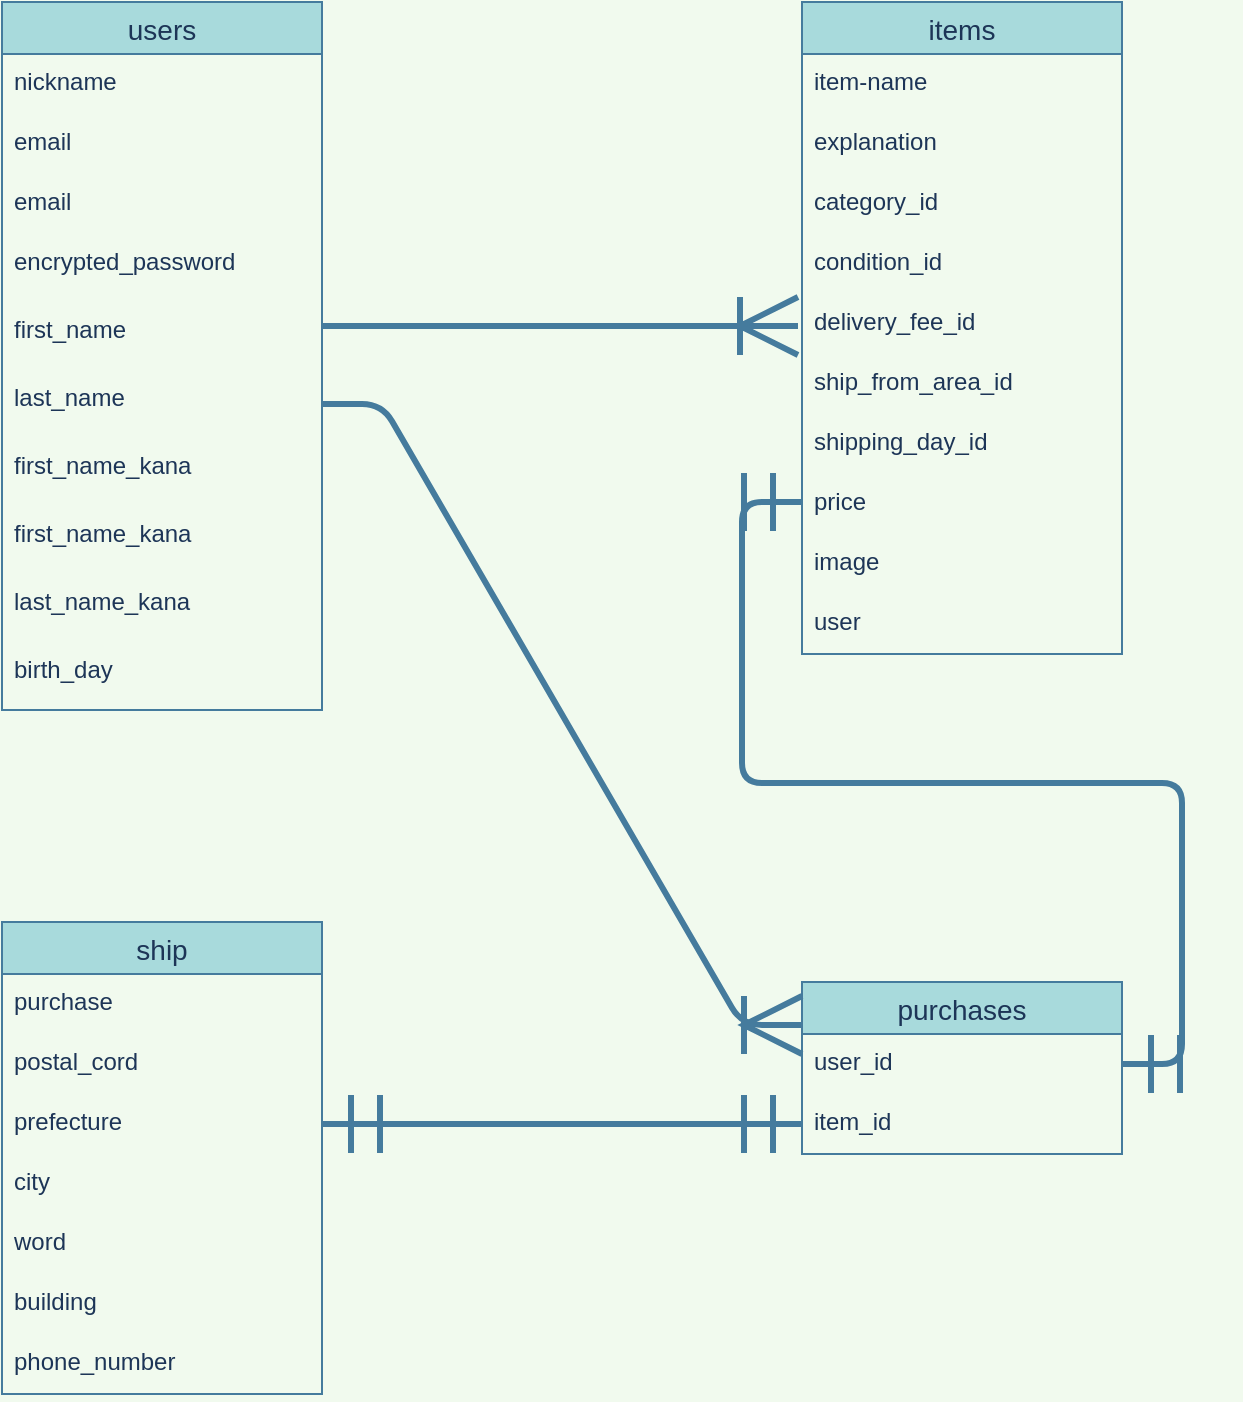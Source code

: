 <mxfile>
    <diagram id="6SXXWPHwMQVQbn5YZGwT" name="ページ1">
        <mxGraphModel dx="601" dy="590" grid="1" gridSize="10" guides="1" tooltips="1" connect="1" arrows="1" fold="1" page="1" pageScale="1" pageWidth="850" pageHeight="1100" background="#F1FAEE" math="0" shadow="0">
            <root>
                <mxCell id="0"/>
                <mxCell id="1" parent="0"/>
                <mxCell id="56" value="users" style="swimlane;fontStyle=0;childLayout=stackLayout;horizontal=1;startSize=26;horizontalStack=0;resizeParent=1;resizeParentMax=0;resizeLast=0;collapsible=1;marginBottom=0;align=center;fontSize=14;fillColor=#A8DADC;strokeColor=#457B9D;fontColor=#1D3557;" vertex="1" parent="1">
                    <mxGeometry x="160" y="150" width="160" height="354" as="geometry"/>
                </mxCell>
                <mxCell id="57" value="nickname" style="text;strokeColor=none;fillColor=none;spacingLeft=4;spacingRight=4;overflow=hidden;rotatable=0;points=[[0,0.5],[1,0.5]];portConstraint=eastwest;fontSize=12;fontColor=#1D3557;" vertex="1" parent="56">
                    <mxGeometry y="26" width="160" height="30" as="geometry"/>
                </mxCell>
                <mxCell id="58" value="email" style="text;strokeColor=none;fillColor=none;spacingLeft=4;spacingRight=4;overflow=hidden;rotatable=0;points=[[0,0.5],[1,0.5]];portConstraint=eastwest;fontSize=12;fontColor=#1D3557;" vertex="1" parent="56">
                    <mxGeometry y="56" width="160" height="30" as="geometry"/>
                </mxCell>
                <mxCell id="59" value="email" style="text;strokeColor=none;fillColor=none;spacingLeft=4;spacingRight=4;overflow=hidden;rotatable=0;points=[[0,0.5],[1,0.5]];portConstraint=eastwest;fontSize=12;fontColor=#1D3557;" vertex="1" parent="56">
                    <mxGeometry y="86" width="160" height="30" as="geometry"/>
                </mxCell>
                <mxCell id="60" value="encrypted_password" style="text;strokeColor=none;fillColor=none;spacingLeft=4;spacingRight=4;overflow=hidden;rotatable=0;points=[[0,0.5],[1,0.5]];portConstraint=eastwest;fontSize=12;fontColor=#1D3557;" vertex="1" parent="56">
                    <mxGeometry y="116" width="160" height="34" as="geometry"/>
                </mxCell>
                <mxCell id="61" value="first_name" style="text;strokeColor=none;fillColor=none;spacingLeft=4;spacingRight=4;overflow=hidden;rotatable=0;points=[[0,0.5],[1,0.5]];portConstraint=eastwest;fontSize=12;fontColor=#1D3557;" vertex="1" parent="56">
                    <mxGeometry y="150" width="160" height="34" as="geometry"/>
                </mxCell>
                <mxCell id="62" value="last_name" style="text;strokeColor=none;fillColor=none;spacingLeft=4;spacingRight=4;overflow=hidden;rotatable=0;points=[[0,0.5],[1,0.5]];portConstraint=eastwest;fontSize=12;fontColor=#1D3557;" vertex="1" parent="56">
                    <mxGeometry y="184" width="160" height="34" as="geometry"/>
                </mxCell>
                <mxCell id="63" value="first_name_kana" style="text;strokeColor=none;fillColor=none;spacingLeft=4;spacingRight=4;overflow=hidden;rotatable=0;points=[[0,0.5],[1,0.5]];portConstraint=eastwest;fontSize=12;fontColor=#1D3557;" vertex="1" parent="56">
                    <mxGeometry y="218" width="160" height="34" as="geometry"/>
                </mxCell>
                <mxCell id="64" value="first_name_kana" style="text;strokeColor=none;fillColor=none;spacingLeft=4;spacingRight=4;overflow=hidden;rotatable=0;points=[[0,0.5],[1,0.5]];portConstraint=eastwest;fontSize=12;fontColor=#1D3557;" vertex="1" parent="56">
                    <mxGeometry y="252" width="160" height="34" as="geometry"/>
                </mxCell>
                <mxCell id="65" value="last_name_kana" style="text;strokeColor=none;fillColor=none;spacingLeft=4;spacingRight=4;overflow=hidden;rotatable=0;points=[[0,0.5],[1,0.5]];portConstraint=eastwest;fontSize=12;fontColor=#1D3557;" vertex="1" parent="56">
                    <mxGeometry y="286" width="160" height="34" as="geometry"/>
                </mxCell>
                <mxCell id="66" value="birth_day" style="text;strokeColor=none;fillColor=none;spacingLeft=4;spacingRight=4;overflow=hidden;rotatable=0;points=[[0,0.5],[1,0.5]];portConstraint=eastwest;fontSize=12;fontColor=#1D3557;" vertex="1" parent="56">
                    <mxGeometry y="320" width="160" height="34" as="geometry"/>
                </mxCell>
                <mxCell id="67" value="items" style="swimlane;fontStyle=0;childLayout=stackLayout;horizontal=1;startSize=26;horizontalStack=0;resizeParent=1;resizeParentMax=0;resizeLast=0;collapsible=1;marginBottom=0;align=center;fontSize=14;flipH=1;fillColor=#A8DADC;strokeColor=#457B9D;fontColor=#1D3557;" vertex="1" parent="1">
                    <mxGeometry x="560" y="150" width="160" height="326" as="geometry"/>
                </mxCell>
                <mxCell id="68" value="item-name" style="text;strokeColor=none;fillColor=none;spacingLeft=4;spacingRight=4;overflow=hidden;rotatable=0;points=[[0,0.5],[1,0.5]];portConstraint=eastwest;fontSize=12;fontColor=#1D3557;" vertex="1" parent="67">
                    <mxGeometry y="26" width="160" height="30" as="geometry"/>
                </mxCell>
                <mxCell id="69" value="explanation " style="text;strokeColor=none;fillColor=none;spacingLeft=4;spacingRight=4;overflow=hidden;rotatable=0;points=[[0,0.5],[1,0.5]];portConstraint=eastwest;fontSize=12;fontColor=#1D3557;" vertex="1" parent="67">
                    <mxGeometry y="56" width="160" height="30" as="geometry"/>
                </mxCell>
                <mxCell id="70" value="category_id" style="text;strokeColor=none;fillColor=none;spacingLeft=4;spacingRight=4;overflow=hidden;rotatable=0;points=[[0,0.5],[1,0.5]];portConstraint=eastwest;fontSize=12;fontColor=#1D3557;" vertex="1" parent="67">
                    <mxGeometry y="86" width="160" height="30" as="geometry"/>
                </mxCell>
                <mxCell id="71" value="condition_id" style="text;strokeColor=none;fillColor=none;spacingLeft=4;spacingRight=4;overflow=hidden;rotatable=0;points=[[0,0.5],[1,0.5]];portConstraint=eastwest;fontSize=12;fontColor=#1D3557;" vertex="1" parent="67">
                    <mxGeometry y="116" width="160" height="30" as="geometry"/>
                </mxCell>
                <mxCell id="72" value="delivery_fee_id" style="text;strokeColor=none;fillColor=none;spacingLeft=4;spacingRight=4;overflow=hidden;rotatable=0;points=[[0,0.5],[1,0.5]];portConstraint=eastwest;fontSize=12;fontColor=#1D3557;" vertex="1" parent="67">
                    <mxGeometry y="146" width="160" height="30" as="geometry"/>
                </mxCell>
                <mxCell id="73" value="ship_from_area_id" style="text;strokeColor=none;fillColor=none;spacingLeft=4;spacingRight=4;overflow=hidden;rotatable=0;points=[[0,0.5],[1,0.5]];portConstraint=eastwest;fontSize=12;fontColor=#1D3557;" vertex="1" parent="67">
                    <mxGeometry y="176" width="160" height="30" as="geometry"/>
                </mxCell>
                <mxCell id="74" value="shipping_day_id" style="text;strokeColor=none;fillColor=none;spacingLeft=4;spacingRight=4;overflow=hidden;rotatable=0;points=[[0,0.5],[1,0.5]];portConstraint=eastwest;fontSize=12;fontColor=#1D3557;" vertex="1" parent="67">
                    <mxGeometry y="206" width="160" height="30" as="geometry"/>
                </mxCell>
                <mxCell id="75" value="price" style="text;strokeColor=none;fillColor=none;spacingLeft=4;spacingRight=4;overflow=hidden;rotatable=0;points=[[0,0.5],[1,0.5]];portConstraint=eastwest;fontSize=12;fontColor=#1D3557;" vertex="1" parent="67">
                    <mxGeometry y="236" width="160" height="30" as="geometry"/>
                </mxCell>
                <mxCell id="76" value="image" style="text;strokeColor=none;fillColor=none;spacingLeft=4;spacingRight=4;overflow=hidden;rotatable=0;points=[[0,0.5],[1,0.5]];portConstraint=eastwest;fontSize=12;fontColor=#1D3557;" vertex="1" parent="67">
                    <mxGeometry y="266" width="160" height="30" as="geometry"/>
                </mxCell>
                <mxCell id="77" value="user" style="text;strokeColor=none;fillColor=none;spacingLeft=4;spacingRight=4;overflow=hidden;rotatable=0;points=[[0,0.5],[1,0.5]];portConstraint=eastwest;fontSize=12;fontColor=#1D3557;" vertex="1" parent="67">
                    <mxGeometry y="296" width="160" height="30" as="geometry"/>
                </mxCell>
                <mxCell id="78" value="purchases" style="swimlane;fontStyle=0;childLayout=stackLayout;horizontal=1;startSize=26;horizontalStack=0;resizeParent=1;resizeParentMax=0;resizeLast=0;collapsible=1;marginBottom=0;align=center;fontSize=14;fillColor=#A8DADC;strokeColor=#457B9D;fontColor=#1D3557;" vertex="1" parent="1">
                    <mxGeometry x="560" y="640" width="160" height="86" as="geometry"/>
                </mxCell>
                <mxCell id="79" value="user_id" style="text;strokeColor=none;fillColor=none;spacingLeft=4;spacingRight=4;overflow=hidden;rotatable=0;points=[[0,0.5],[1,0.5]];portConstraint=eastwest;fontSize=12;fontColor=#1D3557;" vertex="1" parent="78">
                    <mxGeometry y="26" width="160" height="30" as="geometry"/>
                </mxCell>
                <mxCell id="80" value="item_id" style="text;strokeColor=none;fillColor=none;spacingLeft=4;spacingRight=4;overflow=hidden;rotatable=0;points=[[0,0.5],[1,0.5]];portConstraint=eastwest;fontSize=12;fontColor=#1D3557;" vertex="1" parent="78">
                    <mxGeometry y="56" width="160" height="30" as="geometry"/>
                </mxCell>
                <mxCell id="81" value="ship" style="swimlane;fontStyle=0;childLayout=stackLayout;horizontal=1;startSize=26;horizontalStack=0;resizeParent=1;resizeParentMax=0;resizeLast=0;collapsible=1;marginBottom=0;align=center;fontSize=14;fillColor=#A8DADC;strokeColor=#457B9D;fontColor=#1D3557;" vertex="1" parent="1">
                    <mxGeometry x="160" y="610" width="160" height="236" as="geometry"/>
                </mxCell>
                <mxCell id="82" value="purchase" style="text;strokeColor=none;fillColor=none;spacingLeft=4;spacingRight=4;overflow=hidden;rotatable=0;points=[[0,0.5],[1,0.5]];portConstraint=eastwest;fontSize=12;fontColor=#1D3557;" vertex="1" parent="81">
                    <mxGeometry y="26" width="160" height="30" as="geometry"/>
                </mxCell>
                <mxCell id="83" value="postal_cord" style="text;strokeColor=none;fillColor=none;spacingLeft=4;spacingRight=4;overflow=hidden;rotatable=0;points=[[0,0.5],[1,0.5]];portConstraint=eastwest;fontSize=12;fontColor=#1D3557;" vertex="1" parent="81">
                    <mxGeometry y="56" width="160" height="30" as="geometry"/>
                </mxCell>
                <mxCell id="84" value="prefecture" style="text;strokeColor=none;fillColor=none;spacingLeft=4;spacingRight=4;overflow=hidden;rotatable=0;points=[[0,0.5],[1,0.5]];portConstraint=eastwest;fontSize=12;fontColor=#1D3557;" vertex="1" parent="81">
                    <mxGeometry y="86" width="160" height="30" as="geometry"/>
                </mxCell>
                <mxCell id="85" value="city" style="text;strokeColor=none;fillColor=none;spacingLeft=4;spacingRight=4;overflow=hidden;rotatable=0;points=[[0,0.5],[1,0.5]];portConstraint=eastwest;fontSize=12;fontColor=#1D3557;" vertex="1" parent="81">
                    <mxGeometry y="116" width="160" height="30" as="geometry"/>
                </mxCell>
                <mxCell id="86" value="word" style="text;strokeColor=none;fillColor=none;spacingLeft=4;spacingRight=4;overflow=hidden;rotatable=0;points=[[0,0.5],[1,0.5]];portConstraint=eastwest;fontSize=12;fontColor=#1D3557;" vertex="1" parent="81">
                    <mxGeometry y="146" width="160" height="30" as="geometry"/>
                </mxCell>
                <mxCell id="92" value="building" style="text;strokeColor=none;fillColor=none;spacingLeft=4;spacingRight=4;overflow=hidden;rotatable=0;points=[[0,0.5],[1,0.5]];portConstraint=eastwest;fontSize=12;fontColor=#1D3557;" vertex="1" parent="81">
                    <mxGeometry y="176" width="160" height="30" as="geometry"/>
                </mxCell>
                <mxCell id="87" value="phone_number" style="text;strokeColor=none;fillColor=none;spacingLeft=4;spacingRight=4;overflow=hidden;rotatable=0;points=[[0,0.5],[1,0.5]];portConstraint=eastwest;fontSize=12;fontColor=#1D3557;" vertex="1" parent="81">
                    <mxGeometry y="206" width="160" height="30" as="geometry"/>
                </mxCell>
                <mxCell id="88" value="" style="edgeStyle=entityRelationEdgeStyle;fontSize=12;html=1;endArrow=ERoneToMany;endSize=25;startSize=0;labelBackgroundColor=#F1FAEE;strokeColor=#457B9D;fontColor=#1D3557;strokeWidth=3;jumpSize=0;" edge="1" parent="1">
                    <mxGeometry width="100" height="100" relative="1" as="geometry">
                        <mxPoint x="320" y="312" as="sourcePoint"/>
                        <mxPoint x="558" y="312" as="targetPoint"/>
                    </mxGeometry>
                </mxCell>
                <mxCell id="89" value="" style="edgeStyle=entityRelationEdgeStyle;fontSize=12;html=1;endArrow=ERmandOne;startArrow=ERmandOne;exitX=1;exitY=0.5;exitDx=0;exitDy=0;endSize=25;startSize=25;labelBackgroundColor=#F1FAEE;strokeColor=#457B9D;fontColor=#1D3557;strokeWidth=3;" edge="1" parent="1" source="79">
                    <mxGeometry width="100" height="100" relative="1" as="geometry">
                        <mxPoint x="460" y="500" as="sourcePoint"/>
                        <mxPoint x="560" y="400" as="targetPoint"/>
                    </mxGeometry>
                </mxCell>
                <mxCell id="90" value="" style="edgeStyle=entityRelationEdgeStyle;fontSize=12;html=1;endArrow=ERoneToMany;endSize=25;startSize=0;entryX=0;entryY=0.25;entryDx=0;entryDy=0;labelBackgroundColor=#F1FAEE;strokeColor=#457B9D;fontColor=#1D3557;strokeWidth=3;jumpSize=0;exitX=1;exitY=0.5;exitDx=0;exitDy=0;" edge="1" parent="1" target="78" source="62">
                    <mxGeometry width="100" height="100" relative="1" as="geometry">
                        <mxPoint x="340" y="360" as="sourcePoint"/>
                        <mxPoint x="568" y="290" as="targetPoint"/>
                    </mxGeometry>
                </mxCell>
                <mxCell id="91" value="" style="edgeStyle=entityRelationEdgeStyle;fontSize=12;html=1;endArrow=ERmandOne;startArrow=ERmandOne;entryX=0;entryY=0.5;entryDx=0;entryDy=0;endSize=25;startSize=25;labelBackgroundColor=#F1FAEE;strokeColor=#457B9D;fontColor=#1D3557;strokeWidth=3;" edge="1" parent="1" target="80">
                    <mxGeometry width="100" height="100" relative="1" as="geometry">
                        <mxPoint x="320" y="711" as="sourcePoint"/>
                        <mxPoint x="510" y="710" as="targetPoint"/>
                    </mxGeometry>
                </mxCell>
            </root>
        </mxGraphModel>
    </diagram>
</mxfile>